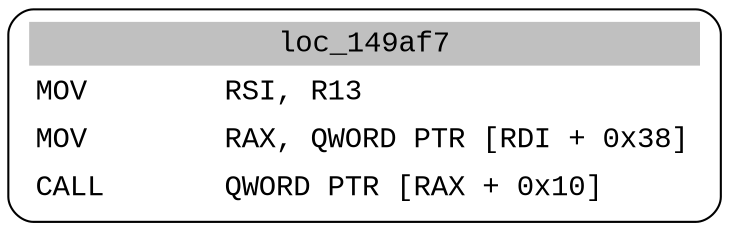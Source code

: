 digraph asm_graph {
1941 [
shape="Mrecord" fontname="Courier New"label =<<table border="0" cellborder="0" cellpadding="3"><tr><td align="center" colspan="2" bgcolor="grey">loc_149af7</td></tr><tr><td align="left">MOV        RSI, R13</td></tr><tr><td align="left">MOV        RAX, QWORD PTR [RDI + 0x38]</td></tr><tr><td align="left">CALL       QWORD PTR [RAX + 0x10]</td></tr></table>> ];
}